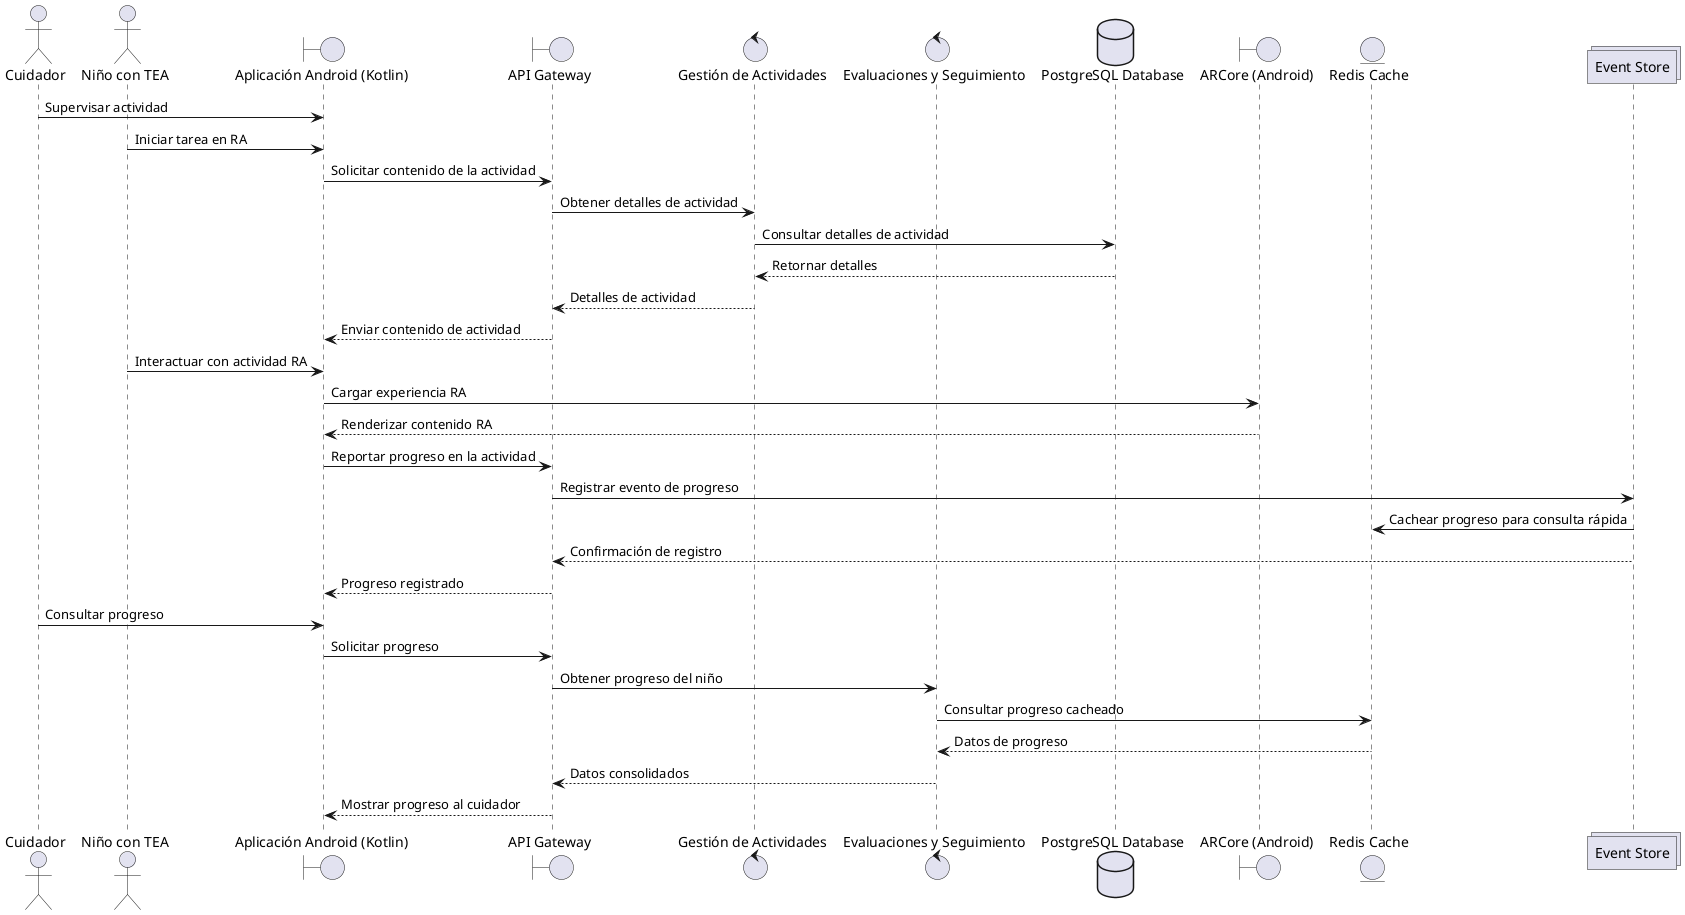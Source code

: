 @startuml
actor "Cuidador" as C
actor "Niño con TEA" as N
boundary "Aplicación Android (Kotlin)" as AppKotlin
boundary "API Gateway" as APIGW
control "Gestión de Actividades" as GestionActividades
control "Evaluaciones y Seguimiento" as Evaluaciones
database "PostgreSQL Database" as PostgreSQL
boundary "ARCore (Android)" as ARCore
entity "Redis Cache" as Redis
collections "Event Store" as EventStore

C -> AppKotlin: Supervisar actividad
N -> AppKotlin: Iniciar tarea en RA
AppKotlin -> APIGW: Solicitar contenido de la actividad
APIGW -> GestionActividades: Obtener detalles de actividad
GestionActividades -> PostgreSQL: Consultar detalles de actividad
PostgreSQL --> GestionActividades: Retornar detalles
GestionActividades --> APIGW: Detalles de actividad
APIGW --> AppKotlin: Enviar contenido de actividad

N -> AppKotlin: Interactuar con actividad RA
AppKotlin -> ARCore: Cargar experiencia RA
ARCore --> AppKotlin: Renderizar contenido RA

AppKotlin -> APIGW: Reportar progreso en la actividad
APIGW -> EventStore: Registrar evento de progreso
EventStore -> Redis: Cachear progreso para consulta rápida
EventStore --> APIGW: Confirmación de registro
APIGW --> AppKotlin: Progreso registrado

C -> AppKotlin: Consultar progreso
AppKotlin -> APIGW: Solicitar progreso
APIGW -> Evaluaciones: Obtener progreso del niño
Evaluaciones -> Redis: Consultar progreso cacheado
Redis --> Evaluaciones: Datos de progreso
Evaluaciones --> APIGW: Datos consolidados
APIGW --> AppKotlin: Mostrar progreso al cuidador
@enduml
